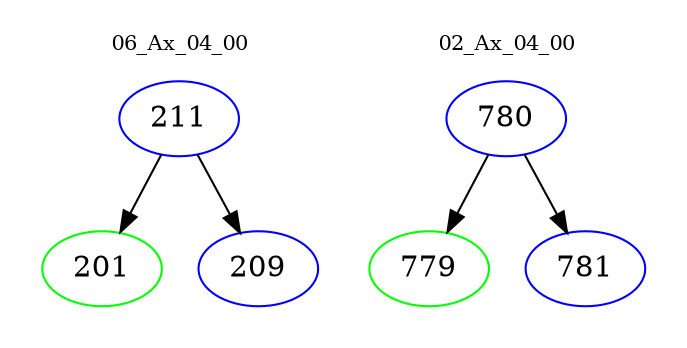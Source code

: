 digraph{
subgraph cluster_0 {
color = white
label = "06_Ax_04_00";
fontsize=10;
T0_211 [label="211", color="blue"]
T0_211 -> T0_201 [color="black"]
T0_201 [label="201", color="green"]
T0_211 -> T0_209 [color="black"]
T0_209 [label="209", color="blue"]
}
subgraph cluster_1 {
color = white
label = "02_Ax_04_00";
fontsize=10;
T1_780 [label="780", color="blue"]
T1_780 -> T1_779 [color="black"]
T1_779 [label="779", color="green"]
T1_780 -> T1_781 [color="black"]
T1_781 [label="781", color="blue"]
}
}
